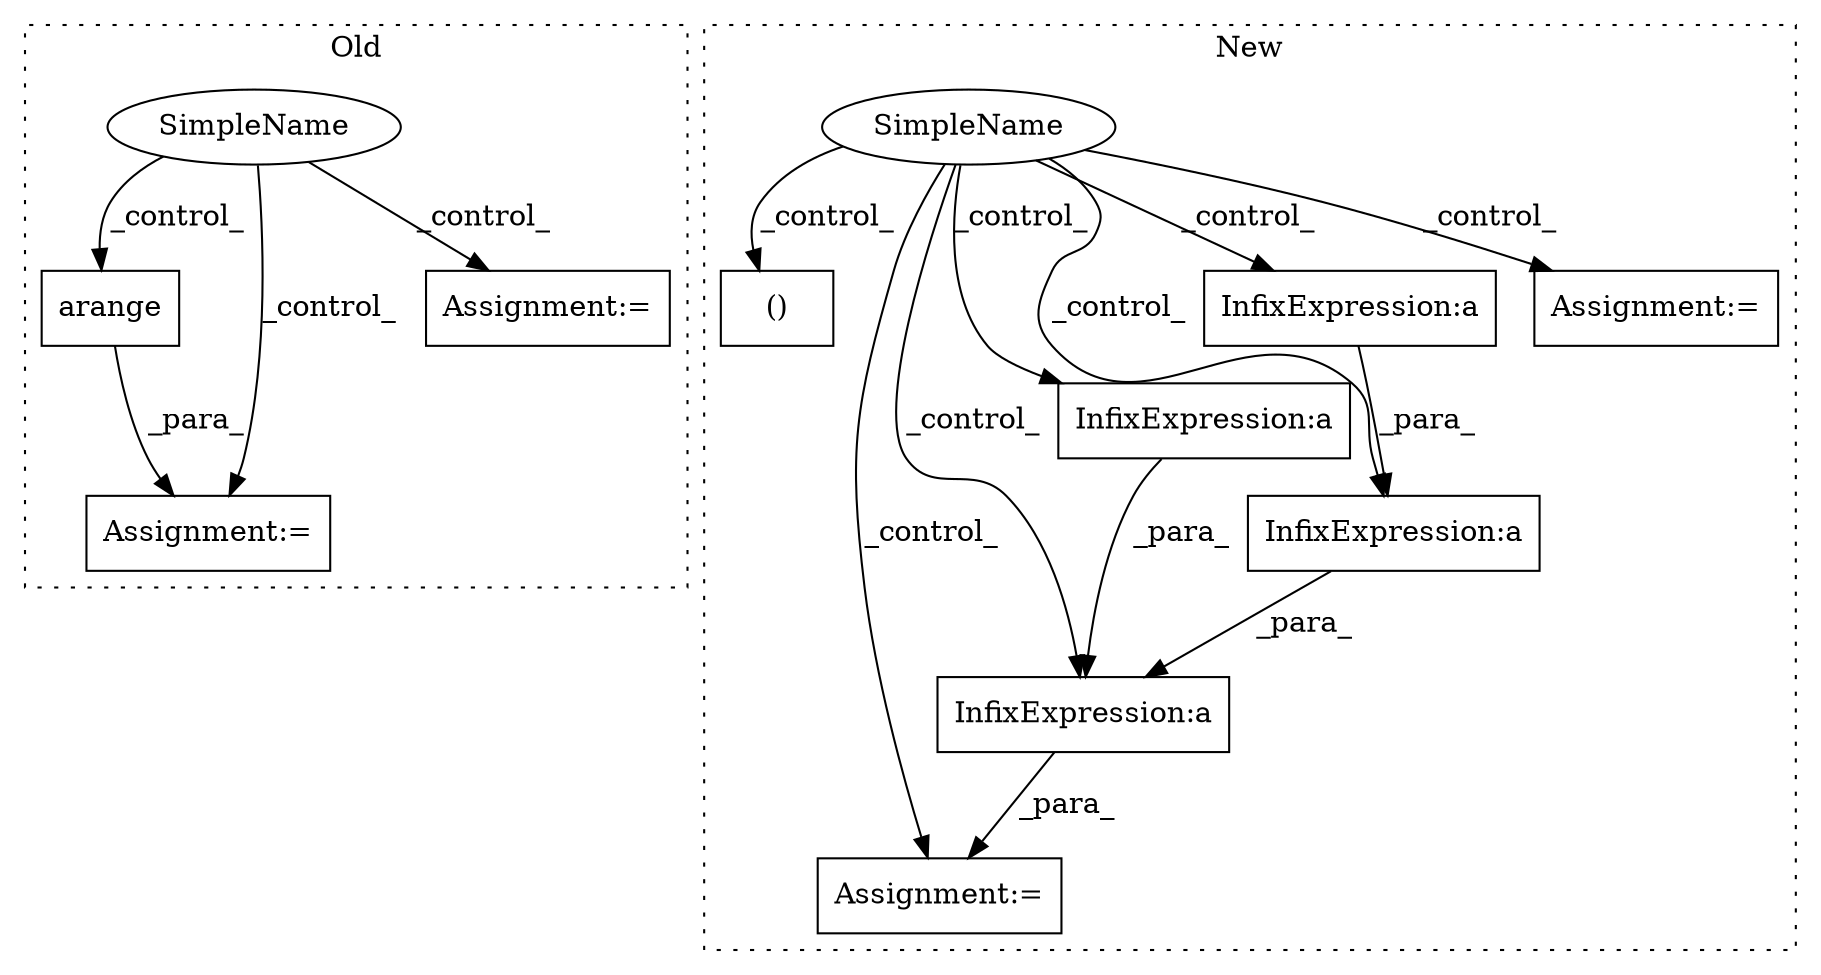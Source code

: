 digraph G {
subgraph cluster0 {
1 [label="arange" a="32" s="12754,12790" l="7,1" shape="box"];
3 [label="Assignment:=" a="7" s="12747" l="1" shape="box"];
4 [label="SimpleName" a="42" s="" l="" shape="ellipse"];
12 [label="Assignment:=" a="7" s="13036" l="1" shape="box"];
label = "Old";
style="dotted";
}
subgraph cluster1 {
2 [label="()" a="106" s="12529" l="25" shape="box"];
5 [label="SimpleName" a="42" s="" l="" shape="ellipse"];
6 [label="Assignment:=" a="7" s="12656" l="1" shape="box"];
7 [label="InfixExpression:a" a="27" s="12736" l="3" shape="box"];
8 [label="InfixExpression:a" a="27" s="12706" l="3" shape="box"];
9 [label="InfixExpression:a" a="27" s="12722" l="3" shape="box"];
10 [label="InfixExpression:a" a="27" s="12701" l="3" shape="box"];
11 [label="Assignment:=" a="7" s="12554" l="2" shape="box"];
label = "New";
style="dotted";
}
1 -> 3 [label="_para_"];
4 -> 3 [label="_control_"];
4 -> 12 [label="_control_"];
4 -> 1 [label="_control_"];
5 -> 8 [label="_control_"];
5 -> 11 [label="_control_"];
5 -> 10 [label="_control_"];
5 -> 7 [label="_control_"];
5 -> 2 [label="_control_"];
5 -> 6 [label="_control_"];
5 -> 9 [label="_control_"];
7 -> 9 [label="_para_"];
8 -> 6 [label="_para_"];
9 -> 8 [label="_para_"];
10 -> 8 [label="_para_"];
}
